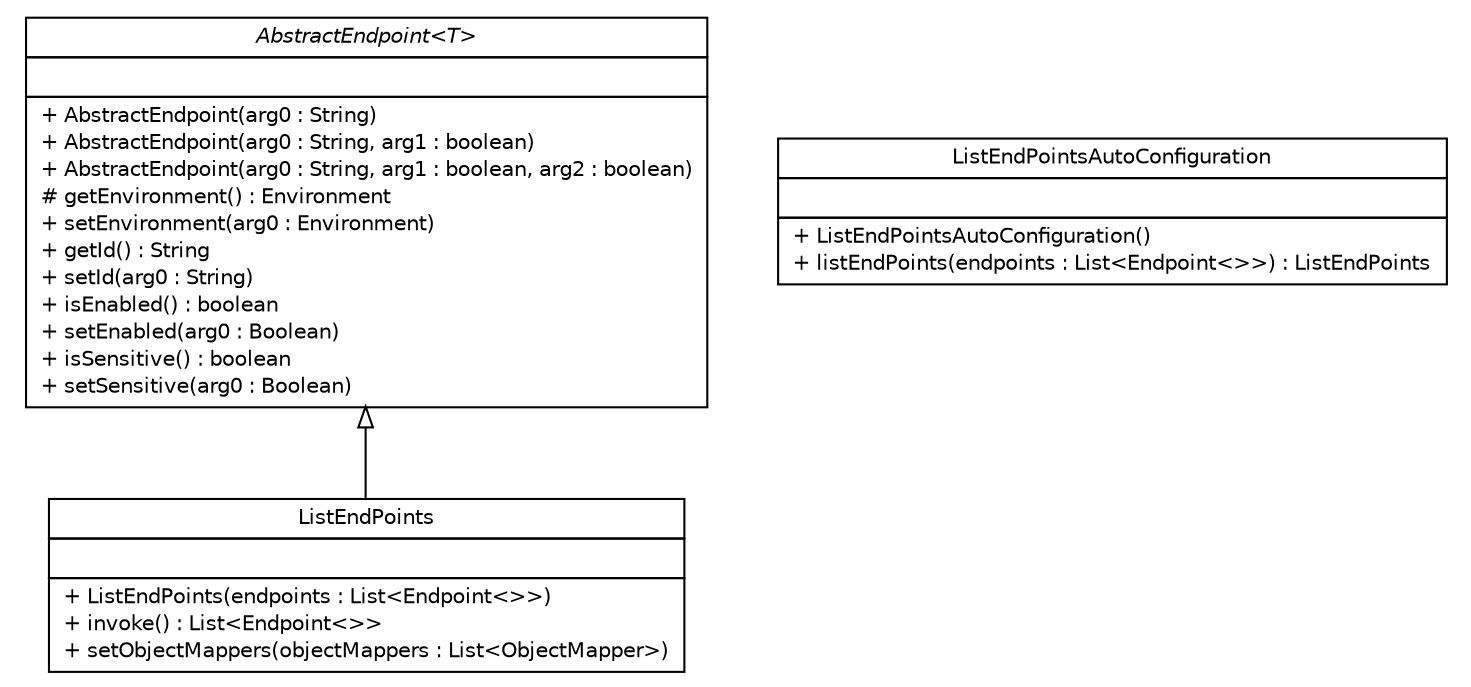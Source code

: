 #!/usr/local/bin/dot
#
# Class diagram 
# Generated by UMLGraph version R5_6-24-gf6e263 (http://www.umlgraph.org/)
#

digraph G {
	edge [fontname="Helvetica",fontsize=10,labelfontname="Helvetica",labelfontsize=10];
	node [fontname="Helvetica",fontsize=10,shape=plaintext];
	nodesep=0.25;
	ranksep=0.5;
	// org.springframework.boot.actuate.endpoint.ListEndPoints
	c0 [label=<<table title="org.springframework.boot.actuate.endpoint.ListEndPoints" border="0" cellborder="1" cellspacing="0" cellpadding="2" port="p" href="./ListEndPoints.html">
		<tr><td><table border="0" cellspacing="0" cellpadding="1">
<tr><td align="center" balign="center"> ListEndPoints </td></tr>
		</table></td></tr>
		<tr><td><table border="0" cellspacing="0" cellpadding="1">
<tr><td align="left" balign="left">  </td></tr>
		</table></td></tr>
		<tr><td><table border="0" cellspacing="0" cellpadding="1">
<tr><td align="left" balign="left"> + ListEndPoints(endpoints : List&lt;Endpoint&lt;&gt;&gt;) </td></tr>
<tr><td align="left" balign="left"> + invoke() : List&lt;Endpoint&lt;&gt;&gt; </td></tr>
<tr><td align="left" balign="left"> + setObjectMappers(objectMappers : List&lt;ObjectMapper&gt;) </td></tr>
		</table></td></tr>
		</table>>, URL="./ListEndPoints.html", fontname="Helvetica", fontcolor="black", fontsize=10.0];
	// org.springframework.boot.actuate.endpoint.ListEndPointsAutoConfiguration
	c1 [label=<<table title="org.springframework.boot.actuate.endpoint.ListEndPointsAutoConfiguration" border="0" cellborder="1" cellspacing="0" cellpadding="2" port="p" href="./ListEndPointsAutoConfiguration.html">
		<tr><td><table border="0" cellspacing="0" cellpadding="1">
<tr><td align="center" balign="center"> ListEndPointsAutoConfiguration </td></tr>
		</table></td></tr>
		<tr><td><table border="0" cellspacing="0" cellpadding="1">
<tr><td align="left" balign="left">  </td></tr>
		</table></td></tr>
		<tr><td><table border="0" cellspacing="0" cellpadding="1">
<tr><td align="left" balign="left"> + ListEndPointsAutoConfiguration() </td></tr>
<tr><td align="left" balign="left"> + listEndPoints(endpoints : List&lt;Endpoint&lt;&gt;&gt;) : ListEndPoints </td></tr>
		</table></td></tr>
		</table>>, URL="./ListEndPointsAutoConfiguration.html", fontname="Helvetica", fontcolor="black", fontsize=10.0];
	//org.springframework.boot.actuate.endpoint.ListEndPoints extends org.springframework.boot.actuate.endpoint.AbstractEndpoint<java.util.List<org.springframework.boot.actuate.endpoint.Endpoint>>
	c7:p -> c0:p [dir=back,arrowtail=empty];
	// org.springframework.boot.actuate.endpoint.AbstractEndpoint<T>
	c7 [label=<<table title="org.springframework.boot.actuate.endpoint.AbstractEndpoint" border="0" cellborder="1" cellspacing="0" cellpadding="2" port="p" href="http://java.sun.com/j2se/1.4.2/docs/api/org/springframework/boot/actuate/endpoint/AbstractEndpoint.html">
		<tr><td><table border="0" cellspacing="0" cellpadding="1">
<tr><td align="center" balign="center"><font face="Helvetica-Oblique"> AbstractEndpoint&lt;T&gt; </font></td></tr>
		</table></td></tr>
		<tr><td><table border="0" cellspacing="0" cellpadding="1">
<tr><td align="left" balign="left">  </td></tr>
		</table></td></tr>
		<tr><td><table border="0" cellspacing="0" cellpadding="1">
<tr><td align="left" balign="left"> + AbstractEndpoint(arg0 : String) </td></tr>
<tr><td align="left" balign="left"> + AbstractEndpoint(arg0 : String, arg1 : boolean) </td></tr>
<tr><td align="left" balign="left"> + AbstractEndpoint(arg0 : String, arg1 : boolean, arg2 : boolean) </td></tr>
<tr><td align="left" balign="left"> # getEnvironment() : Environment </td></tr>
<tr><td align="left" balign="left"> + setEnvironment(arg0 : Environment) </td></tr>
<tr><td align="left" balign="left"> + getId() : String </td></tr>
<tr><td align="left" balign="left"> + setId(arg0 : String) </td></tr>
<tr><td align="left" balign="left"> + isEnabled() : boolean </td></tr>
<tr><td align="left" balign="left"> + setEnabled(arg0 : Boolean) </td></tr>
<tr><td align="left" balign="left"> + isSensitive() : boolean </td></tr>
<tr><td align="left" balign="left"> + setSensitive(arg0 : Boolean) </td></tr>
		</table></td></tr>
		</table>>, URL="http://java.sun.com/j2se/1.4.2/docs/api/org/springframework/boot/actuate/endpoint/AbstractEndpoint.html", fontname="Helvetica", fontcolor="black", fontsize=10.0];
}

